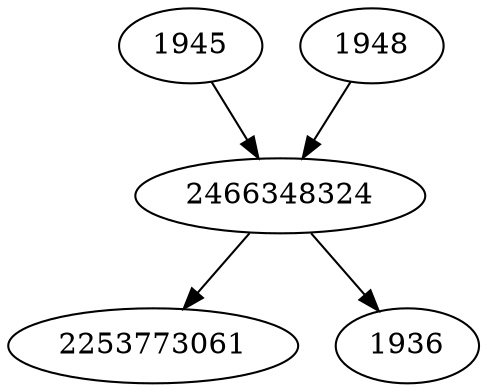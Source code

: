 strict digraph  {
2466348324;
2253773061;
1936;
1945;
1948;
2466348324 -> 1936;
2466348324 -> 2253773061;
1945 -> 2466348324;
1948 -> 2466348324;
}
